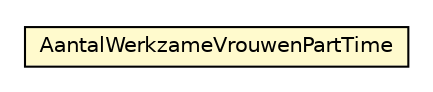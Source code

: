 #!/usr/local/bin/dot
#
# Class diagram 
# Generated by UMLGraph version R5_6-24-gf6e263 (http://www.umlgraph.org/)
#

digraph G {
	edge [fontname="Helvetica",fontsize=10,labelfontname="Helvetica",labelfontsize=10];
	node [fontname="Helvetica",fontsize=10,shape=plaintext];
	nodesep=0.25;
	ranksep=0.5;
	// nl.egem.stuf.sector.bg._0204.NNPFund.AantalWerkzameVrouwenPartTime
	c113202 [label=<<table title="nl.egem.stuf.sector.bg._0204.NNPFund.AantalWerkzameVrouwenPartTime" border="0" cellborder="1" cellspacing="0" cellpadding="2" port="p" bgcolor="lemonChiffon" href="./NNPFund.AantalWerkzameVrouwenPartTime.html">
		<tr><td><table border="0" cellspacing="0" cellpadding="1">
<tr><td align="center" balign="center"> AantalWerkzameVrouwenPartTime </td></tr>
		</table></td></tr>
		</table>>, URL="./NNPFund.AantalWerkzameVrouwenPartTime.html", fontname="Helvetica", fontcolor="black", fontsize=10.0];
}

